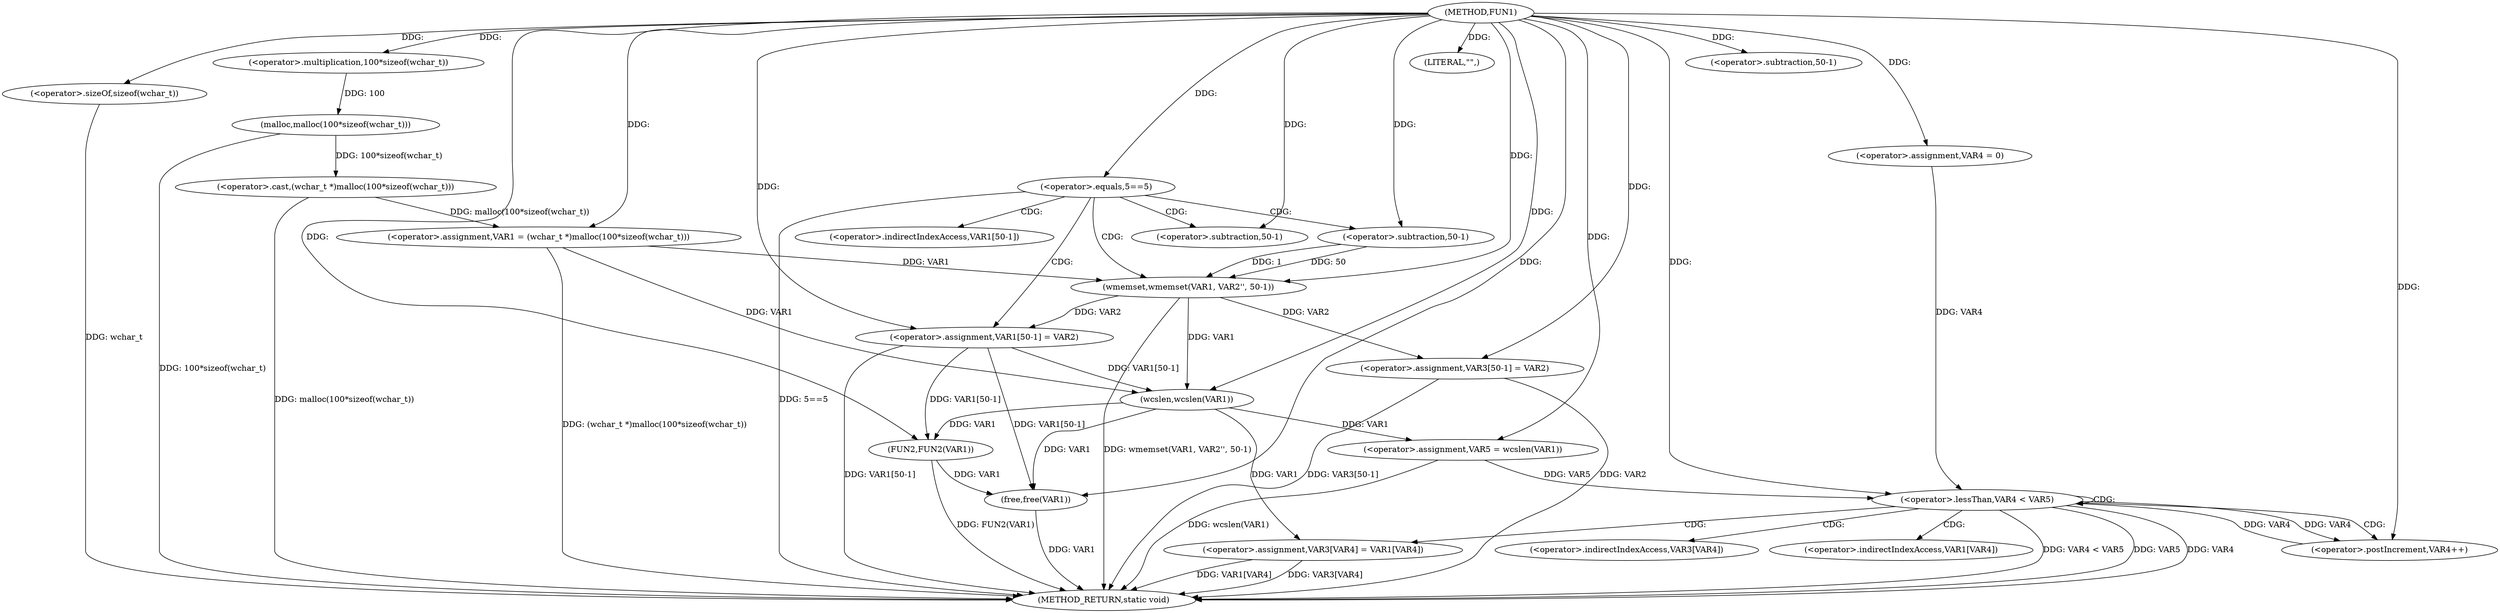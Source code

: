 digraph FUN1 {  
"1000100" [label = "(METHOD,FUN1)" ]
"1000166" [label = "(METHOD_RETURN,static void)" ]
"1000103" [label = "(<operator>.assignment,VAR1 = (wchar_t *)malloc(100*sizeof(wchar_t)))" ]
"1000105" [label = "(<operator>.cast,(wchar_t *)malloc(100*sizeof(wchar_t)))" ]
"1000107" [label = "(malloc,malloc(100*sizeof(wchar_t)))" ]
"1000108" [label = "(<operator>.multiplication,100*sizeof(wchar_t))" ]
"1000110" [label = "(<operator>.sizeOf,sizeof(wchar_t))" ]
"1000113" [label = "(<operator>.equals,5==5)" ]
"1000117" [label = "(wmemset,wmemset(VAR1, VAR2'', 50-1))" ]
"1000120" [label = "(<operator>.subtraction,50-1)" ]
"1000123" [label = "(<operator>.assignment,VAR1[50-1] = VAR2)" ]
"1000126" [label = "(<operator>.subtraction,50-1)" ]
"1000131" [label = "(LITERAL,\"\",)" ]
"1000134" [label = "(<operator>.assignment,VAR5 = wcslen(VAR1))" ]
"1000136" [label = "(wcslen,wcslen(VAR1))" ]
"1000139" [label = "(<operator>.assignment,VAR4 = 0)" ]
"1000142" [label = "(<operator>.lessThan,VAR4 < VAR5)" ]
"1000145" [label = "(<operator>.postIncrement,VAR4++)" ]
"1000148" [label = "(<operator>.assignment,VAR3[VAR4] = VAR1[VAR4])" ]
"1000155" [label = "(<operator>.assignment,VAR3[50-1] = VAR2)" ]
"1000158" [label = "(<operator>.subtraction,50-1)" ]
"1000162" [label = "(FUN2,FUN2(VAR1))" ]
"1000164" [label = "(free,free(VAR1))" ]
"1000124" [label = "(<operator>.indirectIndexAccess,VAR1[50-1])" ]
"1000149" [label = "(<operator>.indirectIndexAccess,VAR3[VAR4])" ]
"1000152" [label = "(<operator>.indirectIndexAccess,VAR1[VAR4])" ]
  "1000117" -> "1000166"  [ label = "DDG: wmemset(VAR1, VAR2'', 50-1)"] 
  "1000142" -> "1000166"  [ label = "DDG: VAR4 < VAR5"] 
  "1000107" -> "1000166"  [ label = "DDG: 100*sizeof(wchar_t)"] 
  "1000105" -> "1000166"  [ label = "DDG: malloc(100*sizeof(wchar_t))"] 
  "1000103" -> "1000166"  [ label = "DDG: (wchar_t *)malloc(100*sizeof(wchar_t))"] 
  "1000148" -> "1000166"  [ label = "DDG: VAR1[VAR4]"] 
  "1000155" -> "1000166"  [ label = "DDG: VAR3[50-1]"] 
  "1000162" -> "1000166"  [ label = "DDG: FUN2(VAR1)"] 
  "1000142" -> "1000166"  [ label = "DDG: VAR5"] 
  "1000148" -> "1000166"  [ label = "DDG: VAR3[VAR4]"] 
  "1000113" -> "1000166"  [ label = "DDG: 5==5"] 
  "1000142" -> "1000166"  [ label = "DDG: VAR4"] 
  "1000134" -> "1000166"  [ label = "DDG: wcslen(VAR1)"] 
  "1000110" -> "1000166"  [ label = "DDG: wchar_t"] 
  "1000155" -> "1000166"  [ label = "DDG: VAR2"] 
  "1000123" -> "1000166"  [ label = "DDG: VAR1[50-1]"] 
  "1000164" -> "1000166"  [ label = "DDG: VAR1"] 
  "1000105" -> "1000103"  [ label = "DDG: malloc(100*sizeof(wchar_t))"] 
  "1000100" -> "1000103"  [ label = "DDG: "] 
  "1000107" -> "1000105"  [ label = "DDG: 100*sizeof(wchar_t)"] 
  "1000108" -> "1000107"  [ label = "DDG: 100"] 
  "1000100" -> "1000108"  [ label = "DDG: "] 
  "1000100" -> "1000110"  [ label = "DDG: "] 
  "1000100" -> "1000113"  [ label = "DDG: "] 
  "1000103" -> "1000117"  [ label = "DDG: VAR1"] 
  "1000100" -> "1000117"  [ label = "DDG: "] 
  "1000120" -> "1000117"  [ label = "DDG: 50"] 
  "1000120" -> "1000117"  [ label = "DDG: 1"] 
  "1000100" -> "1000120"  [ label = "DDG: "] 
  "1000117" -> "1000123"  [ label = "DDG: VAR2"] 
  "1000100" -> "1000123"  [ label = "DDG: "] 
  "1000100" -> "1000126"  [ label = "DDG: "] 
  "1000100" -> "1000131"  [ label = "DDG: "] 
  "1000136" -> "1000134"  [ label = "DDG: VAR1"] 
  "1000100" -> "1000134"  [ label = "DDG: "] 
  "1000103" -> "1000136"  [ label = "DDG: VAR1"] 
  "1000117" -> "1000136"  [ label = "DDG: VAR1"] 
  "1000123" -> "1000136"  [ label = "DDG: VAR1[50-1]"] 
  "1000100" -> "1000136"  [ label = "DDG: "] 
  "1000100" -> "1000139"  [ label = "DDG: "] 
  "1000139" -> "1000142"  [ label = "DDG: VAR4"] 
  "1000145" -> "1000142"  [ label = "DDG: VAR4"] 
  "1000100" -> "1000142"  [ label = "DDG: "] 
  "1000134" -> "1000142"  [ label = "DDG: VAR5"] 
  "1000142" -> "1000145"  [ label = "DDG: VAR4"] 
  "1000100" -> "1000145"  [ label = "DDG: "] 
  "1000136" -> "1000148"  [ label = "DDG: VAR1"] 
  "1000100" -> "1000155"  [ label = "DDG: "] 
  "1000117" -> "1000155"  [ label = "DDG: VAR2"] 
  "1000100" -> "1000158"  [ label = "DDG: "] 
  "1000136" -> "1000162"  [ label = "DDG: VAR1"] 
  "1000123" -> "1000162"  [ label = "DDG: VAR1[50-1]"] 
  "1000100" -> "1000162"  [ label = "DDG: "] 
  "1000162" -> "1000164"  [ label = "DDG: VAR1"] 
  "1000123" -> "1000164"  [ label = "DDG: VAR1[50-1]"] 
  "1000100" -> "1000164"  [ label = "DDG: "] 
  "1000136" -> "1000164"  [ label = "DDG: VAR1"] 
  "1000113" -> "1000120"  [ label = "CDG: "] 
  "1000113" -> "1000117"  [ label = "CDG: "] 
  "1000113" -> "1000126"  [ label = "CDG: "] 
  "1000113" -> "1000123"  [ label = "CDG: "] 
  "1000113" -> "1000124"  [ label = "CDG: "] 
  "1000142" -> "1000142"  [ label = "CDG: "] 
  "1000142" -> "1000145"  [ label = "CDG: "] 
  "1000142" -> "1000152"  [ label = "CDG: "] 
  "1000142" -> "1000148"  [ label = "CDG: "] 
  "1000142" -> "1000149"  [ label = "CDG: "] 
}
